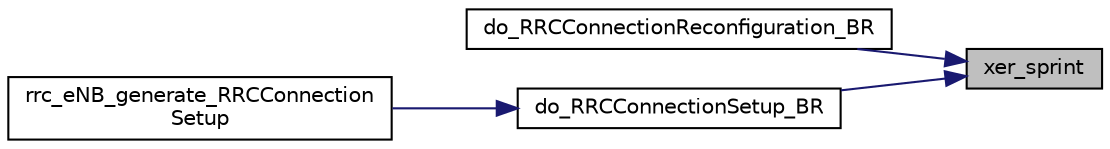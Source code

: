 digraph "xer_sprint"
{
 // LATEX_PDF_SIZE
  edge [fontname="Helvetica",fontsize="10",labelfontname="Helvetica",labelfontsize="10"];
  node [fontname="Helvetica",fontsize="10",shape=record];
  rankdir="RL";
  Node1 [label="xer_sprint",height=0.2,width=0.4,color="black", fillcolor="grey75", style="filled", fontcolor="black",tooltip=" "];
  Node1 -> Node2 [dir="back",color="midnightblue",fontsize="10",style="solid",fontname="Helvetica"];
  Node2 [label="do_RRCConnectionReconfiguration_BR",height=0.2,width=0.4,color="black", fillcolor="white", style="filled",URL="$asn1__msg_8h.html#a4a87e683c7dced409ffd12b044890801",tooltip=" "];
  Node1 -> Node3 [dir="back",color="midnightblue",fontsize="10",style="solid",fontname="Helvetica"];
  Node3 [label="do_RRCConnectionSetup_BR",height=0.2,width=0.4,color="black", fillcolor="white", style="filled",URL="$asn1__msg_8h.html#a4b0badf47fc5561f8c894557f51081ae",tooltip=" "];
  Node3 -> Node4 [dir="back",color="midnightblue",fontsize="10",style="solid",fontname="Helvetica"];
  Node4 [label="rrc_eNB_generate_RRCConnection\lSetup",height=0.2,width=0.4,color="black", fillcolor="white", style="filled",URL="$group____rrc.html#ga64203b168c8c45f67fafa5e1058b2788",tooltip="Generate the RRCConnectionSetup based on information coming from RRM."];
}
